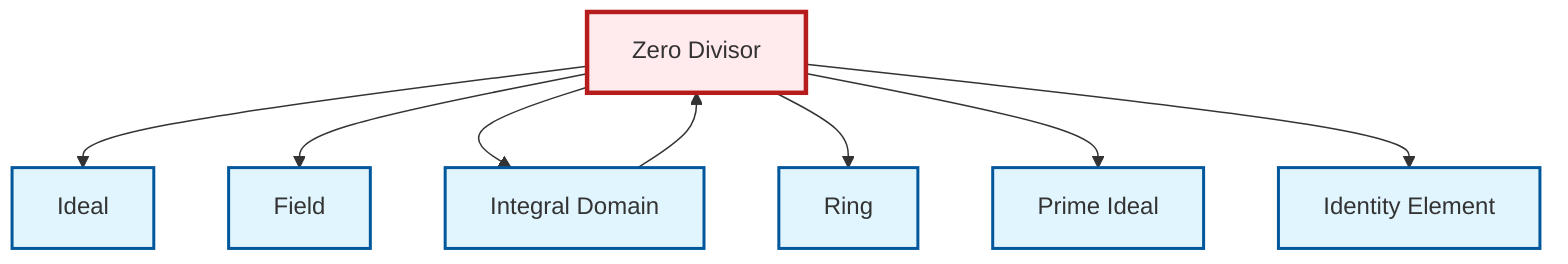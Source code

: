 graph TD
    classDef definition fill:#e1f5fe,stroke:#01579b,stroke-width:2px
    classDef theorem fill:#f3e5f5,stroke:#4a148c,stroke-width:2px
    classDef axiom fill:#fff3e0,stroke:#e65100,stroke-width:2px
    classDef example fill:#e8f5e9,stroke:#1b5e20,stroke-width:2px
    classDef current fill:#ffebee,stroke:#b71c1c,stroke-width:3px
    def-identity-element["Identity Element"]:::definition
    def-zero-divisor["Zero Divisor"]:::definition
    def-integral-domain["Integral Domain"]:::definition
    def-field["Field"]:::definition
    def-ring["Ring"]:::definition
    def-prime-ideal["Prime Ideal"]:::definition
    def-ideal["Ideal"]:::definition
    def-zero-divisor --> def-ideal
    def-zero-divisor --> def-field
    def-zero-divisor --> def-integral-domain
    def-zero-divisor --> def-ring
    def-integral-domain --> def-zero-divisor
    def-zero-divisor --> def-prime-ideal
    def-zero-divisor --> def-identity-element
    class def-zero-divisor current